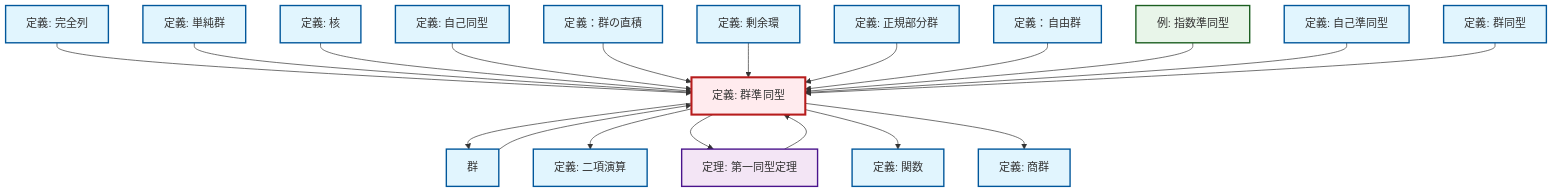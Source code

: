 graph TD
    classDef definition fill:#e1f5fe,stroke:#01579b,stroke-width:2px
    classDef theorem fill:#f3e5f5,stroke:#4a148c,stroke-width:2px
    classDef axiom fill:#fff3e0,stroke:#e65100,stroke-width:2px
    classDef example fill:#e8f5e9,stroke:#1b5e20,stroke-width:2px
    classDef current fill:#ffebee,stroke:#b71c1c,stroke-width:3px
    ex-exponential-homomorphism["例: 指数準同型"]:::example
    def-endomorphism["定義: 自己準同型"]:::definition
    def-exact-sequence["定義: 完全列"]:::definition
    def-kernel["定義: 核"]:::definition
    def-isomorphism["定義: 群同型"]:::definition
    def-quotient-ring["定義: 剰余環"]:::definition
    def-binary-operation["定義: 二項演算"]:::definition
    thm-first-isomorphism["定理: 第一同型定理"]:::theorem
    def-function["定義: 関数"]:::definition
    def-simple-group["定義: 単純群"]:::definition
    def-group["群"]:::definition
    def-automorphism["定義: 自己同型"]:::definition
    def-quotient-group["定義: 商群"]:::definition
    def-free-group["定義：自由群"]:::definition
    def-direct-product["定義：群の直積"]:::definition
    def-normal-subgroup["定義: 正規部分群"]:::definition
    def-homomorphism["定義: 群準同型"]:::definition
    def-exact-sequence --> def-homomorphism
    def-simple-group --> def-homomorphism
    def-homomorphism --> def-group
    def-kernel --> def-homomorphism
    def-homomorphism --> def-binary-operation
    def-automorphism --> def-homomorphism
    def-direct-product --> def-homomorphism
    def-quotient-ring --> def-homomorphism
    def-normal-subgroup --> def-homomorphism
    def-group --> def-homomorphism
    def-free-group --> def-homomorphism
    def-homomorphism --> thm-first-isomorphism
    thm-first-isomorphism --> def-homomorphism
    ex-exponential-homomorphism --> def-homomorphism
    def-endomorphism --> def-homomorphism
    def-homomorphism --> def-function
    def-homomorphism --> def-quotient-group
    def-isomorphism --> def-homomorphism
    class def-homomorphism current